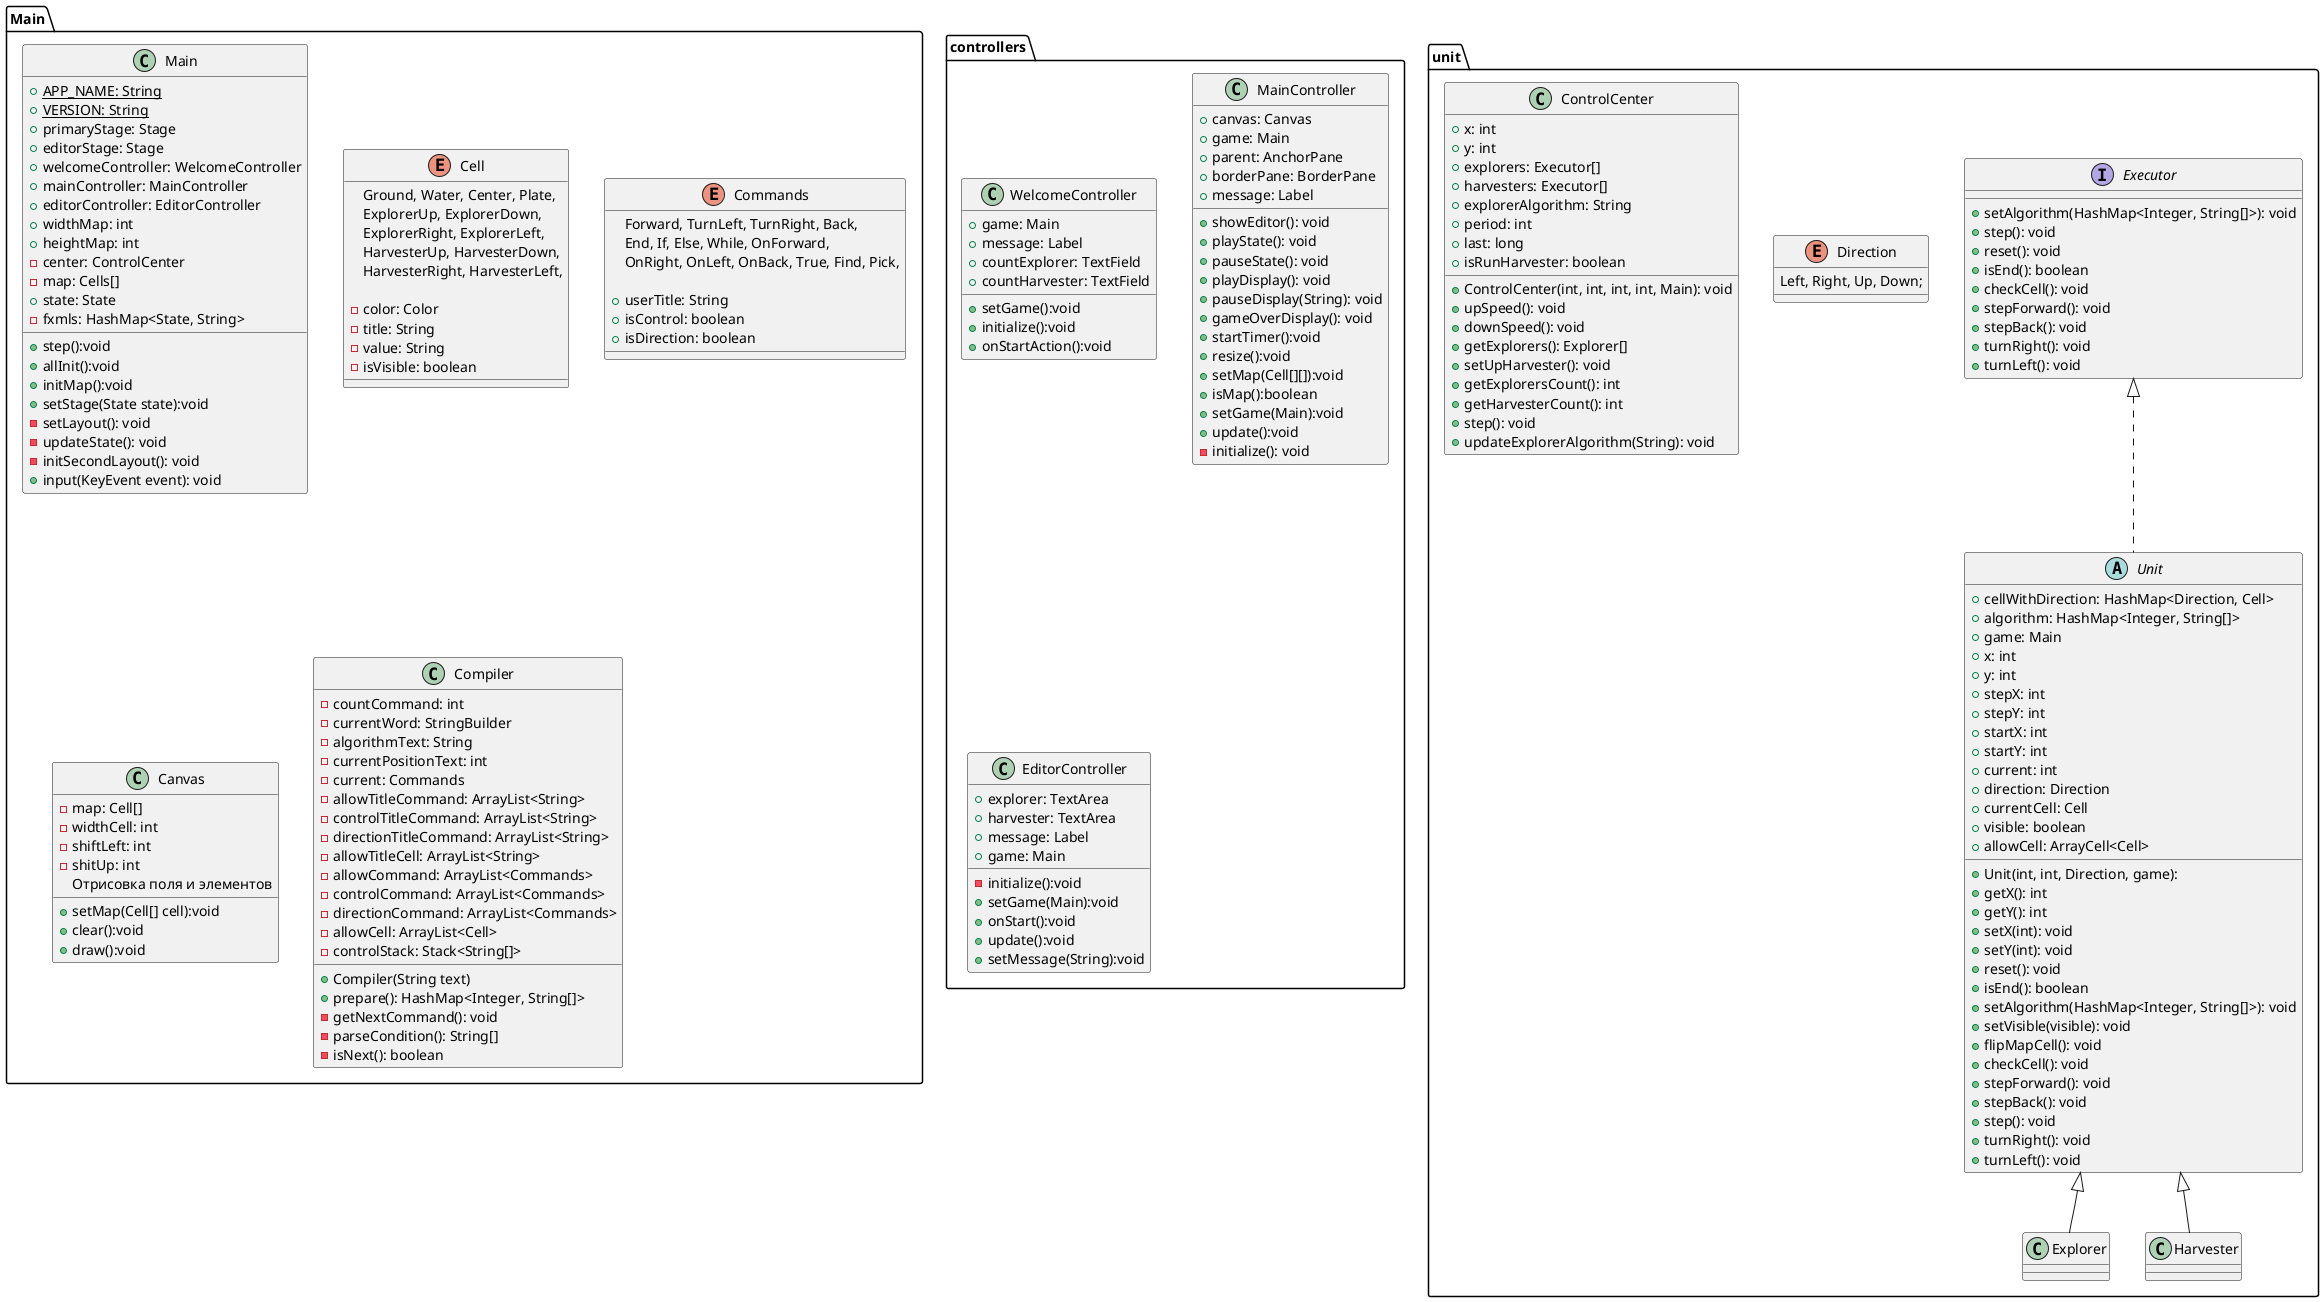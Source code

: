 @startuml

package Main {

    class Main {
        +{static}APP_NAME: String
        +{static}VERSION: String
        +primaryStage: Stage
        +editorStage: Stage
        +welcomeController: WelcomeController
        +mainController: MainController
        +editorController: EditorController
        +widthMap: int
        +heightMap: int
        -center: ControlCenter
        -map: Cells[]
        +state: State
        -fxmls: HashMap<State, String>
        +step():void
        +allInit():void
        +initMap():void
        +setStage(State state):void
        -setLayout(): void
        -updateState(): void
        -initSecondLayout(): void
        +input(KeyEvent event): void
    }

    Enum Cell {
        Ground, Water, Center, Plate,
        ExplorerUp, ExplorerDown,
        ExplorerRight, ExplorerLeft,
        HarvesterUp, HarvesterDown,
        HarvesterRight, HarvesterLeft,

        -color: Color
        -title: String
        -value: String
        -isVisible: boolean
    }

    enum Commands {
        Forward, TurnLeft, TurnRight, Back,
        End, If, Else, While, OnForward,
        OnRight, OnLeft, OnBack, True, Find, Pick,

        +userTitle: String
    	+isControl: boolean
    	+isDirection: boolean
    }

    class Canvas {
        -map: Cell[]
        -widthCell: int
        -shiftLeft: int
        -shitUp: int
        +setMap(Cell[] cell):void
        +clear():void
        +draw():void
        Отрисовка поля и элементов
    }


    class Compiler {
        -countCommand: int
        -currentWord: StringBuilder
        -algorithmText: String
        -currentPositionText: int
        -current: Commands
        -allowTitleCommand: ArrayList<String>
        -controlTitleCommand: ArrayList<String>
        -directionTitleCommand: ArrayList<String>
        -allowTitleCell: ArrayList<String>
        -allowCommand: ArrayList<Commands>
        -controlCommand: ArrayList<Commands>
        -directionCommand: ArrayList<Commands>
        -allowCell: ArrayList<Cell>
        -controlStack: Stack<String[]>

        +Compiler(String text)
        +prepare(): HashMap<Integer, String[]>
        -getNextCommand(): void
        -parseCondition(): String[]
        -isNext(): boolean
    }

}

package controllers {
    class WelcomeController {
        +setGame():void
        +initialize():void
        +onStartAction():void
        +game: Main
        +message: Label
        +countExplorer: TextField
        +countHarvester: TextField
    }

    class MainController {
        +canvas: Canvas
        +game: Main
        +parent: AnchorPane
        +borderPane: BorderPane
        +message: Label
        +showEditor(): void
        +playState(): void
        +pauseState(): void
        +playDisplay(): void
        +pauseDisplay(String): void
        +gameOverDisplay(): void
        +startTimer():void
        +resize():void
        + setMap(Cell[][]):void
        +isMap():boolean
        +setGame(Main):void
        +update():void
        -initialize(): void
    }

    class EditorController {
        -initialize():void
        +setGame(Main):void
        +onStart():void
        +update():void
        +setMessage(String):void
        +explorer: TextArea
        +harvester: TextArea
        +message: Label
        +game: Main
    }
}

package unit {
    interface Executor {
        +setAlgorithm(HashMap<Integer, String[]>): void
        +step(): void
        +reset(): void
        +isEnd(): boolean
        +checkCell(): void
        +stepForward(): void
        +stepBack(): void
        +turnRight(): void
        +turnLeft(): void
    }

    abstract class Unit implements Executor {
        +Unit(int, int, Direction, game):
        +getX(): int
        +getY(): int
        +setX(int): void
        +setY(int): void
        +reset(): void
        +isEnd(): boolean
        +setAlgorithm(HashMap<Integer, String[]>): void
        +setVisible(visible): void
        +flipMapCell(): void
        +checkCell(): void
        +stepForward(): void
        +stepBack(): void
        +step(): void
        +turnRight(): void
        +turnLeft(): void
        +cellWithDirection: HashMap<Direction, Cell>
        +algorithm: HashMap<Integer, String[]>
        +game: Main
        +x: int
        +y: int
        +stepX: int
        +stepY: int
        +startX: int
        +startY: int
        +current: int
        +direction: Direction
        +currentCell: Cell
        +visible: boolean
        +allowCell: ArrayCell<Cell>
    }

    class Explorer extends Unit
    class Harvester extends Unit

    enum Direction {
        Left, Right, Up, Down;
    }

    class ControlCenter {
        +ControlCenter(int, int, int, int, Main): void
        +upSpeed(): void
        +downSpeed(): void
        +getExplorers(): Explorer[]
        +setUpHarvester(): void
        +getExplorersCount(): int
        +getHarvesterCount(): int
        +step(): void
        +updateExplorerAlgorithm(String): void
        +x: int
        +y: int
        +explorers: Executor[]
        +harvesters: Executor[]
        +explorerAlgorithm: String
        +period: int
        +last: long
        +isRunHarvester: boolean
    }
}

@enduml